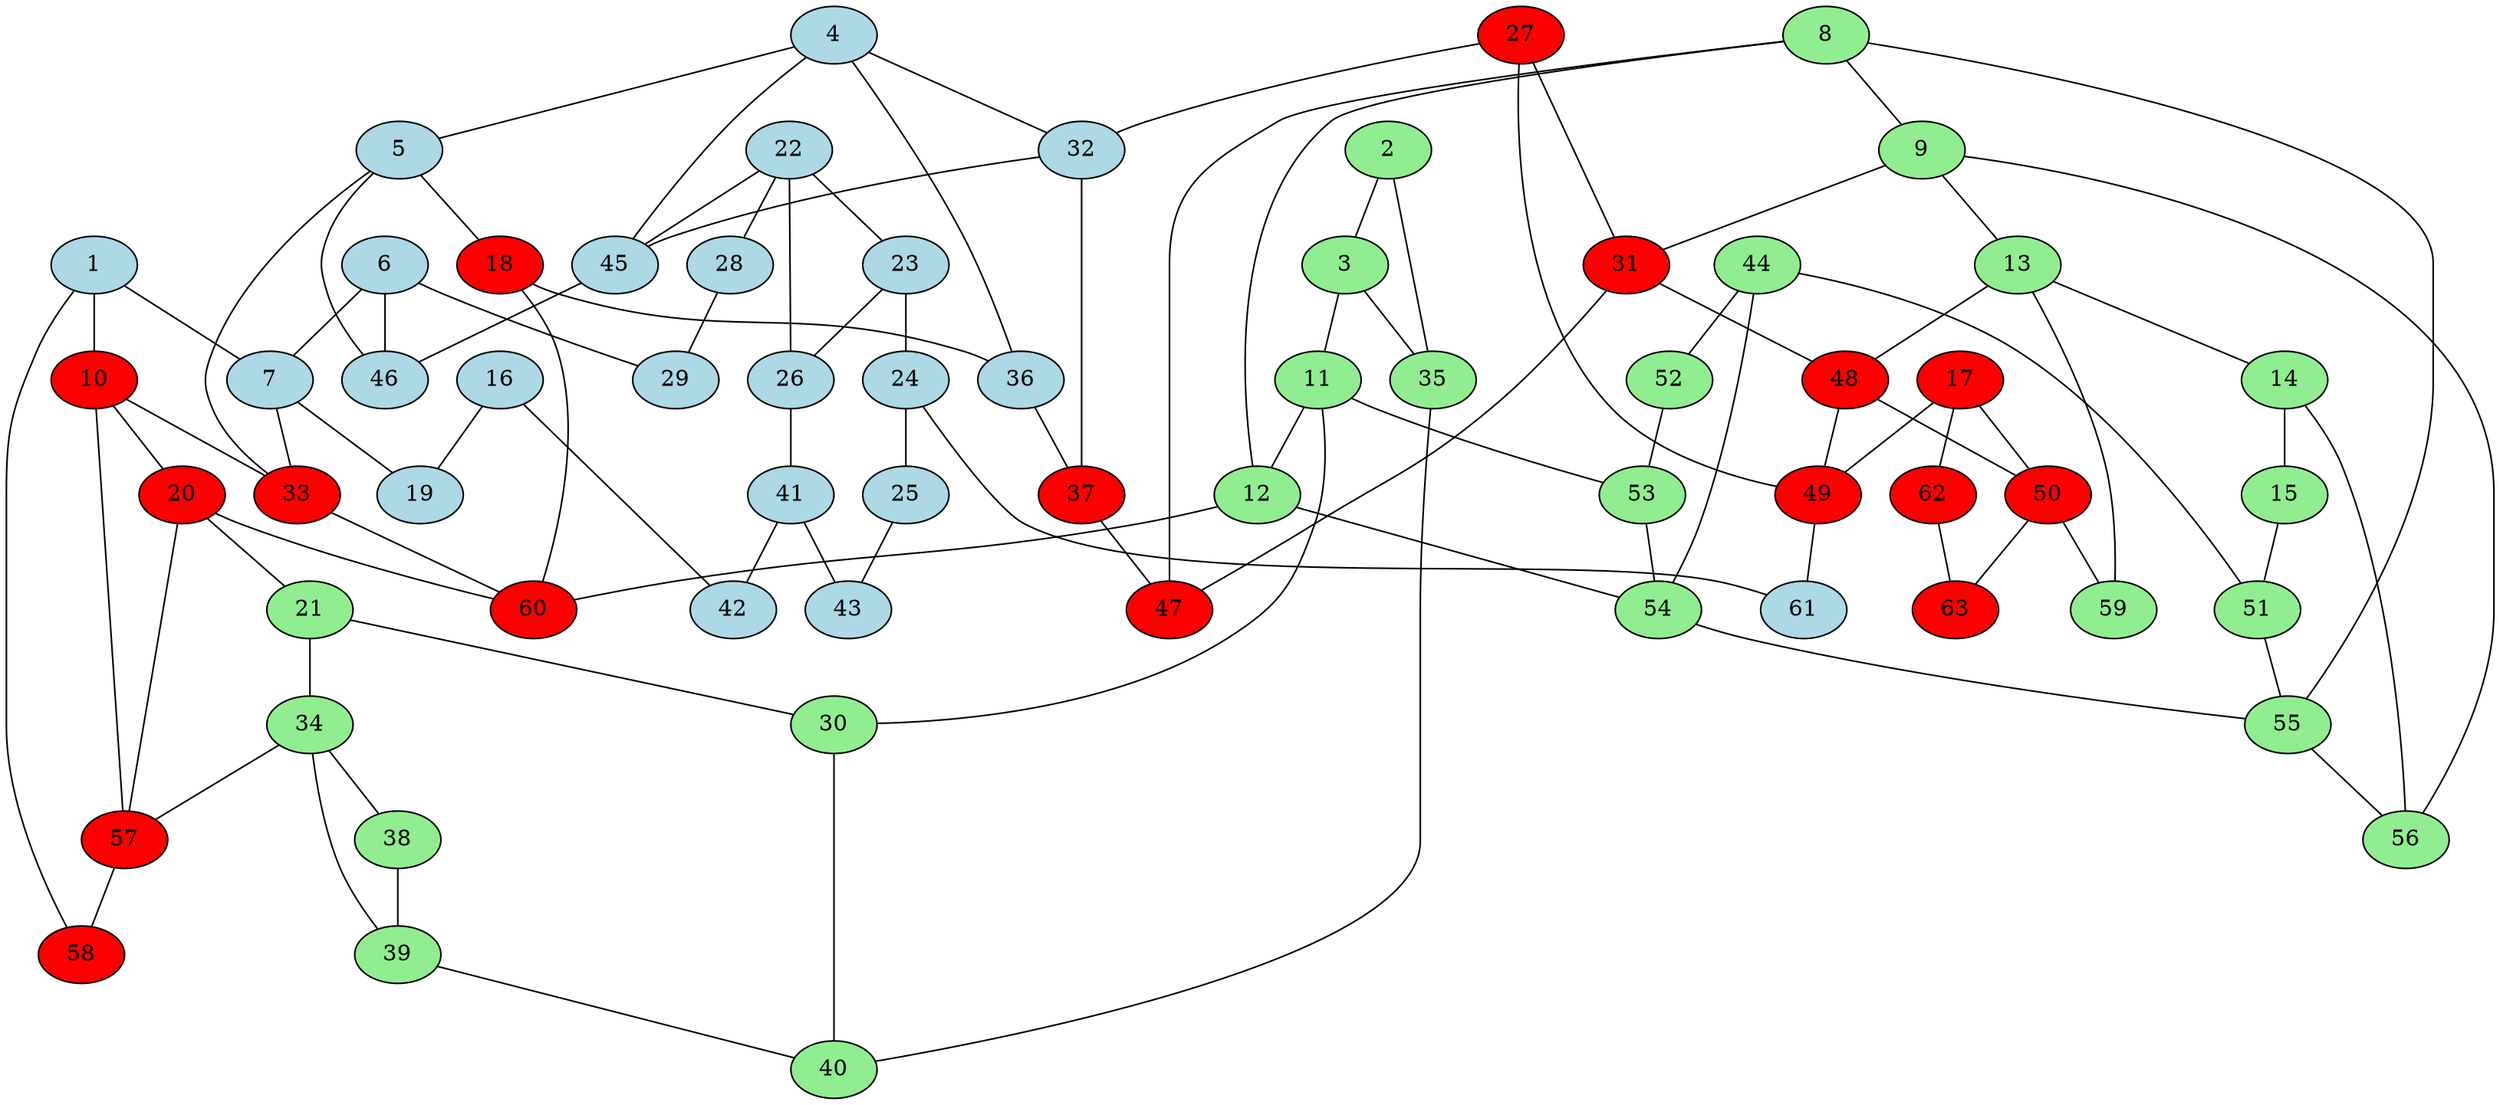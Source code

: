 graph G {
  20 [pos="-1.124089,-0.933428!", style=filled, fillcolor=red];
  20 -- 21;
  20 -- 60;
  20 -- 57;
  2 [pos="7.955142,0.296180!", style=filled, fillcolor=lightgreen];
  2 -- 35;
  2 -- 3;
  43 [pos="-15.815877,-12.163708!", style=filled, fillcolor=lightblue];
  29 [pos="-11.025673,-6.007684!", style=filled, fillcolor=lightblue];
  35 [pos="6.566892,0.636704!", style=filled, fillcolor=lightgreen];
  35 -- 40;
  7 [pos="-7.699276,-2.579204!", style=filled, fillcolor=lightblue];
  7 -- 33;
  7 -- 19;
  39 [pos="2.835171,2.834110!", style=filled, fillcolor=lightgreen];
  39 -- 40;
  46 [pos="-7.556959,-6.868614!", style=filled, fillcolor=lightblue];
  42 [pos="-15.424393,-6.938398!", style=filled, fillcolor=lightblue];
  10 [pos="-3.359559,-0.693364!", style=filled, fillcolor=red];
  10 -- 20;
  10 -- 33;
  10 -- 57;
  41 [pos="-15.570536,-9.748628!", style=filled, fillcolor=lightblue];
  41 -- 43;
  41 -- 42;
  37 [pos="-3.157106,-10.417322!", style=filled, fillcolor=red];
  37 -- 47;
  33 [pos="-4.473766,-3.213670!", style=filled, fillcolor=red];
  33 -- 60;
  5 [pos="-5.408599,-5.986872!", style=filled, fillcolor=lightblue];
  5 -- 33;
  5 -- 46;
  5 -- 18;
  44 [pos="7.034878,-9.067925!", style=filled, fillcolor=lightgreen];
  44 -- 51;
  44 -- 52;
  44 -- 54;
  47 [pos="-0.611640,-11.410419!", style=filled, fillcolor=red];
  53 [pos="6.255136,-5.932067!", style=filled, fillcolor=lightgreen];
  53 -- 54;
  28 [pos="-11.829141,-7.961632!", style=filled, fillcolor=lightblue];
  28 -- 29;
  22 [pos="-11.158720,-10.045569!", style=filled, fillcolor=lightblue];
  22 -- 23;
  22 -- 26;
  22 -- 28;
  22 -- 45;
  48 [pos="-1.620749,-16.571543!", style=filled, fillcolor=red];
  48 -- 49;
  48 -- 50;
  34 [pos="0.804591,2.357019!", style=filled, fillcolor=lightgreen];
  34 -- 39;
  34 -- 38;
  34 -- 57;
  58 [pos="-4.021310,1.290849!", style=filled, fillcolor=red];
  61 [pos="-8.350093,-16.072141!", style=filled, fillcolor=lightblue];
  38 [pos="1.915316,4.000895!", style=filled, fillcolor=lightgreen];
  38 -- 39;
  27 [pos="-3.995396,-13.919361!", style=filled, fillcolor=red];
  27 -- 31;
  27 -- 49;
  27 -- 32;
  6 [pos="-9.000423,-4.833769!", style=filled, fillcolor=lightblue];
  6 -- 29;
  6 -- 7;
  6 -- 46;
  59 [pos="0.327930,-18.248252!", style=filled, fillcolor=lightgreen];
  60 [pos="-1.184551,-4.104508!", style=filled, fillcolor=red];
  55 [pos="4.517685,-10.568442!", style=filled, fillcolor=lightgreen];
  55 -- 56;
  40 [pos="4.321572,0.922827!", style=filled, fillcolor=lightgreen];
  17 [pos="-3.569974,-19.313543!", style=filled, fillcolor=red];
  17 -- 62;
  17 -- 49;
  17 -- 50;
  32 [pos="-5.426782,-10.983060!", style=filled, fillcolor=lightblue];
  32 -- 37;
  32 -- 45;
  19 [pos="-11.082619,-3.061932!", style=filled, fillcolor=lightblue];
  51 [pos="6.504609,-11.337186!", style=filled, fillcolor=lightgreen];
  51 -- 55;
  63 [pos="-1.952459,-21.316245!", style=filled, fillcolor=red];
  13 [pos="1.196370,-15.943481!", style=filled, fillcolor=lightgreen];
  13 -- 59;
  13 -- 48;
  13 -- 14;
  9 [pos="1.472360,-13.249460!", style=filled, fillcolor=lightgreen];
  9 -- 13;
  9 -- 31;
  9 -- 56;
  11 [pos="4.827089,-3.620005!", style=filled, fillcolor=lightgreen];
  11 -- 30;
  11 -- 12;
  11 -- 53;
  26 [pos="-13.530382,-10.661761!", style=filled, fillcolor=lightblue];
  26 -- 41;
  57 [pos="-1.789833,1.058569!", style=filled, fillcolor=red];
  57 -- 58;
  36 [pos="-3.979132,-8.269638!", style=filled, fillcolor=lightblue];
  36 -- 37;
  21 [pos="1.207489,0.275328!", style=filled, fillcolor=lightgreen];
  21 -- 30;
  21 -- 34;
  24 [pos="-11.588584,-14.621415!", style=filled, fillcolor=lightblue];
  24 -- 25;
  24 -- 61;
  16 [pos="-13.798069,-4.566963!", style=filled, fillcolor=lightblue];
  16 -- 42;
  16 -- 19;
  3 [pos="6.680346,-1.187236!", style=filled, fillcolor=lightgreen];
  3 -- 35;
  3 -- 11;
  23 [pos="-12.336902,-12.181458!", style=filled, fillcolor=lightblue];
  23 -- 24;
  23 -- 26;
  1 [pos="-5.586075,-0.396074!", style=filled, fillcolor=lightblue];
  1 -- 7;
  1 -- 58;
  1 -- 10;
  54 [pos="5.103757,-7.918658!", style=filled, fillcolor=lightgreen];
  54 -- 55;
  45 [pos="-7.935555,-9.390610!", style=filled, fillcolor=lightblue];
  45 -- 46;
  8 [pos="2.037699,-10.135722!", style=filled, fillcolor=lightgreen];
  8 -- 55;
  8 -- 12;
  8 -- 9;
  8 -- 47;
  12 [pos="2.500530,-6.298036!", style=filled, fillcolor=lightgreen];
  12 -- 60;
  12 -- 54;
  31 [pos="-1.236331,-13.767324!", style=filled, fillcolor=red];
  31 -- 48;
  31 -- 47;
  56 [pos="3.693101,-12.948941!", style=filled, fillcolor=lightgreen];
  15 [pos="5.989703,-13.645741!", style=filled, fillcolor=lightgreen];
  15 -- 51;
  14 [pos="3.870203,-14.841140!", style=filled, fillcolor=lightgreen];
  14 -- 56;
  14 -- 15;
  62 [pos="-3.282886,-21.413422!", style=filled, fillcolor=red];
  62 -- 63;
  30 [pos="3.444359,-1.123447!", style=filled, fillcolor=lightgreen];
  30 -- 40;
  4 [pos="-5.913238,-8.726981!", style=filled, fillcolor=lightblue];
  4 -- 36;
  4 -- 5;
  4 -- 32;
  4 -- 45;
  52 [pos="7.798406,-7.327214!", style=filled, fillcolor=lightgreen];
  52 -- 53;
  49 [pos="-4.717005,-16.674934!", style=filled, fillcolor=red];
  49 -- 61;
  25 [pos="-14.237373,-13.987122!", style=filled, fillcolor=lightblue];
  25 -- 43;
  50 [pos="-1.598308,-19.157099!", style=filled, fillcolor=red];
  50 -- 59;
  50 -- 63;
  18 [pos="-3.291582,-5.909322!", style=filled, fillcolor=red];
  18 -- 36;
  18 -- 60;
}
